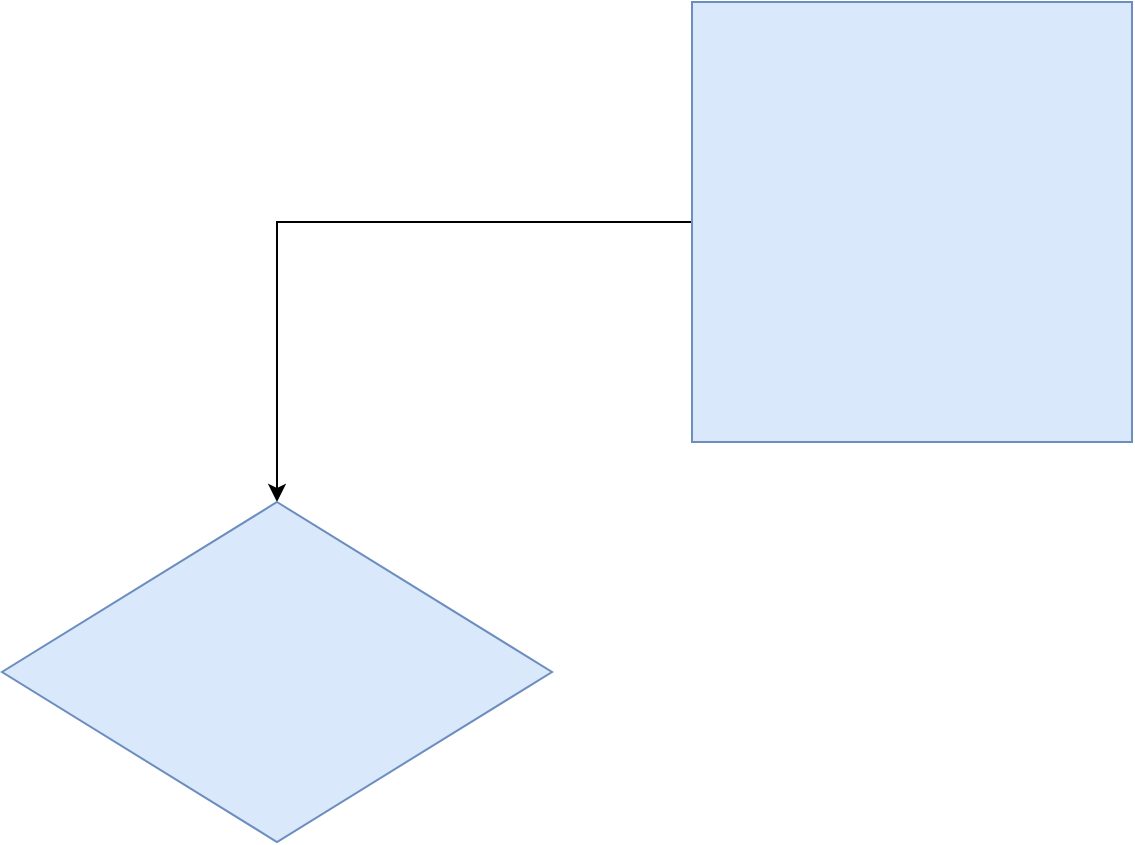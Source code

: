 <mxfile version="26.1.0">
  <diagram name="Page-1" id="6j-dHIvGFwhFrx9RBL1v">
    <mxGraphModel dx="1434" dy="738" grid="1" gridSize="10" guides="1" tooltips="1" connect="1" arrows="1" fold="1" page="1" pageScale="1" pageWidth="850" pageHeight="1100" math="0" shadow="0">
      <root>
        <mxCell id="0" />
        <mxCell id="1" parent="0" />
        <mxCell id="7yWvgggGgVVxZtuAZUMI-3" value="" style="edgeStyle=orthogonalEdgeStyle;rounded=0;orthogonalLoop=1;jettySize=auto;html=1;" edge="1" parent="1" source="7yWvgggGgVVxZtuAZUMI-1" target="7yWvgggGgVVxZtuAZUMI-2">
          <mxGeometry relative="1" as="geometry" />
        </mxCell>
        <mxCell id="7yWvgggGgVVxZtuAZUMI-1" value="" style="whiteSpace=wrap;html=1;aspect=fixed;fillColor=#dae8fc;strokeColor=#6c8ebf;" vertex="1" parent="1">
          <mxGeometry x="355" y="100" width="220" height="220" as="geometry" />
        </mxCell>
        <mxCell id="7yWvgggGgVVxZtuAZUMI-2" value="" style="rhombus;whiteSpace=wrap;html=1;fillColor=#dae8fc;strokeColor=#6c8ebf;" vertex="1" parent="1">
          <mxGeometry x="10" y="350" width="275" height="170" as="geometry" />
        </mxCell>
      </root>
    </mxGraphModel>
  </diagram>
</mxfile>
